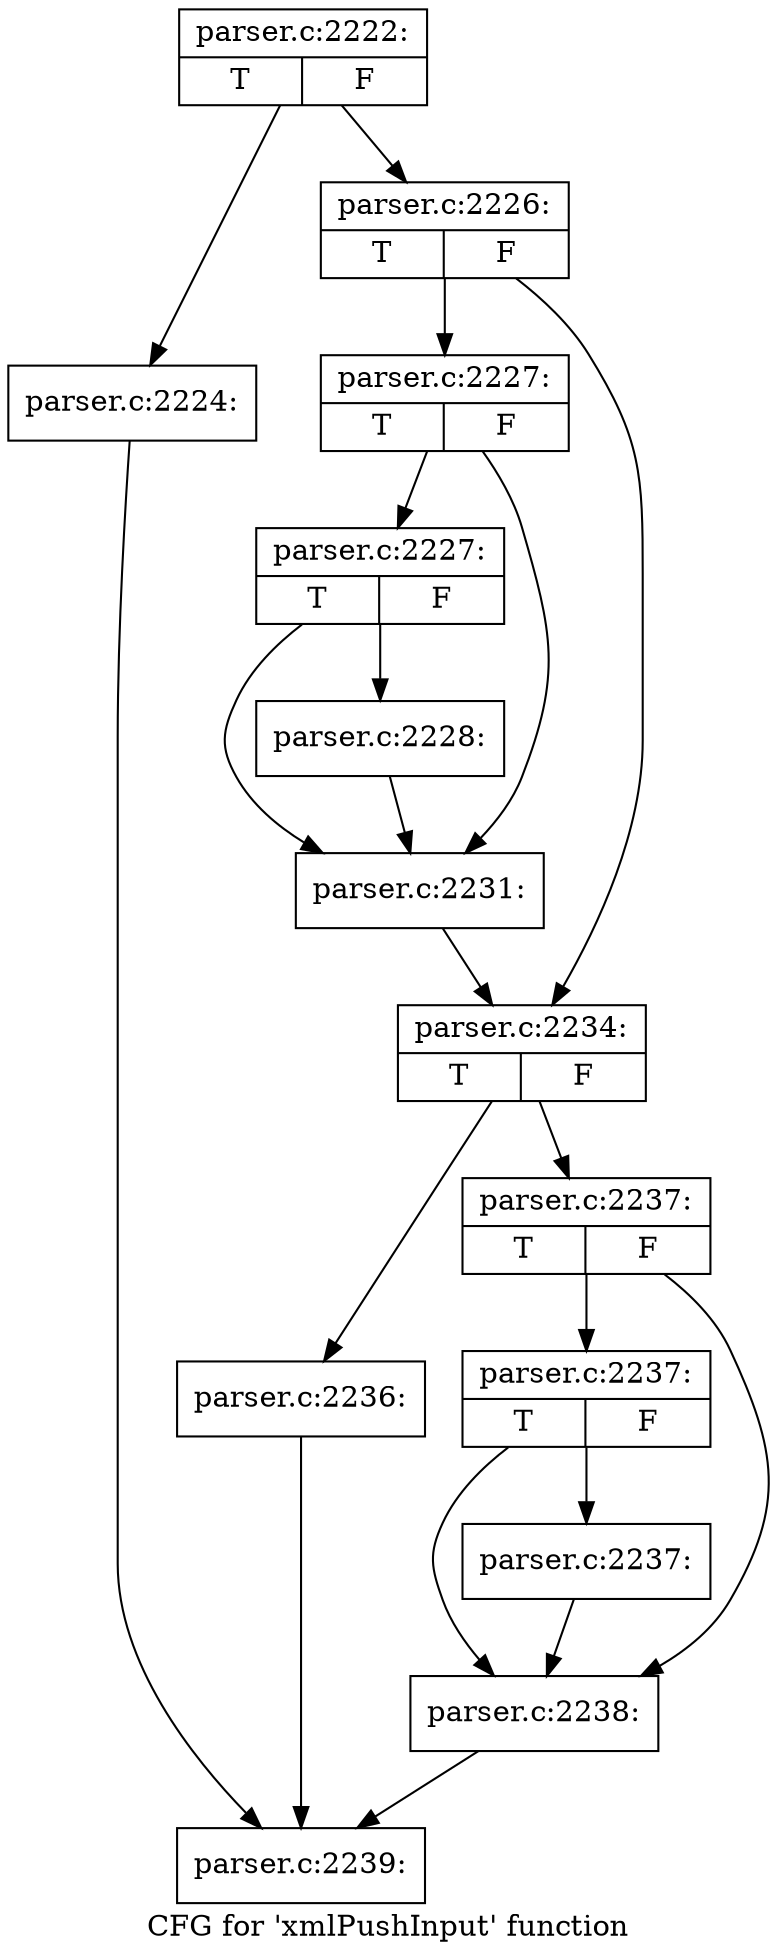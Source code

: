 digraph "CFG for 'xmlPushInput' function" {
	label="CFG for 'xmlPushInput' function";

	Node0x579a7c0 [shape=record,label="{parser.c:2222:|{<s0>T|<s1>F}}"];
	Node0x579a7c0 -> Node0x56cb070;
	Node0x579a7c0 -> Node0x56cb0c0;
	Node0x56cb070 [shape=record,label="{parser.c:2224:}"];
	Node0x56cb070 -> Node0x579b870;
	Node0x56cb0c0 [shape=record,label="{parser.c:2226:|{<s0>T|<s1>F}}"];
	Node0x56cb0c0 -> Node0x579f090;
	Node0x56cb0c0 -> Node0x579f0e0;
	Node0x579f090 [shape=record,label="{parser.c:2227:|{<s0>T|<s1>F}}"];
	Node0x579f090 -> Node0x579f4f0;
	Node0x579f090 -> Node0x579f4a0;
	Node0x579f4f0 [shape=record,label="{parser.c:2227:|{<s0>T|<s1>F}}"];
	Node0x579f4f0 -> Node0x579f450;
	Node0x579f4f0 -> Node0x579f4a0;
	Node0x579f450 [shape=record,label="{parser.c:2228:}"];
	Node0x579f450 -> Node0x579f4a0;
	Node0x579f4a0 [shape=record,label="{parser.c:2231:}"];
	Node0x579f4a0 -> Node0x579f0e0;
	Node0x579f0e0 [shape=record,label="{parser.c:2234:|{<s0>T|<s1>F}}"];
	Node0x579f0e0 -> Node0x57a1690;
	Node0x579f0e0 -> Node0x57a16e0;
	Node0x57a1690 [shape=record,label="{parser.c:2236:}"];
	Node0x57a1690 -> Node0x579b870;
	Node0x57a16e0 [shape=record,label="{parser.c:2237:|{<s0>T|<s1>F}}"];
	Node0x57a16e0 -> Node0x57a1d40;
	Node0x57a16e0 -> Node0x57a1cf0;
	Node0x57a1d40 [shape=record,label="{parser.c:2237:|{<s0>T|<s1>F}}"];
	Node0x57a1d40 -> Node0x57a1ca0;
	Node0x57a1d40 -> Node0x57a1cf0;
	Node0x57a1ca0 [shape=record,label="{parser.c:2237:}"];
	Node0x57a1ca0 -> Node0x57a1cf0;
	Node0x57a1cf0 [shape=record,label="{parser.c:2238:}"];
	Node0x57a1cf0 -> Node0x579b870;
	Node0x579b870 [shape=record,label="{parser.c:2239:}"];
}
